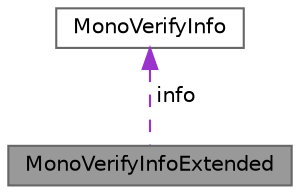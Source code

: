 digraph "MonoVerifyInfoExtended"
{
 // LATEX_PDF_SIZE
  bgcolor="transparent";
  edge [fontname=Helvetica,fontsize=10,labelfontname=Helvetica,labelfontsize=10];
  node [fontname=Helvetica,fontsize=10,shape=box,height=0.2,width=0.4];
  Node1 [label="MonoVerifyInfoExtended",height=0.2,width=0.4,color="gray40", fillcolor="grey60", style="filled", fontcolor="black",tooltip=" "];
  Node2 -> Node1 [dir="back",color="darkorchid3",style="dashed",label=" info" ];
  Node2 [label="MonoVerifyInfo",height=0.2,width=0.4,color="gray40", fillcolor="white", style="filled",URL="$struct_mono_verify_info.html",tooltip=" "];
}
